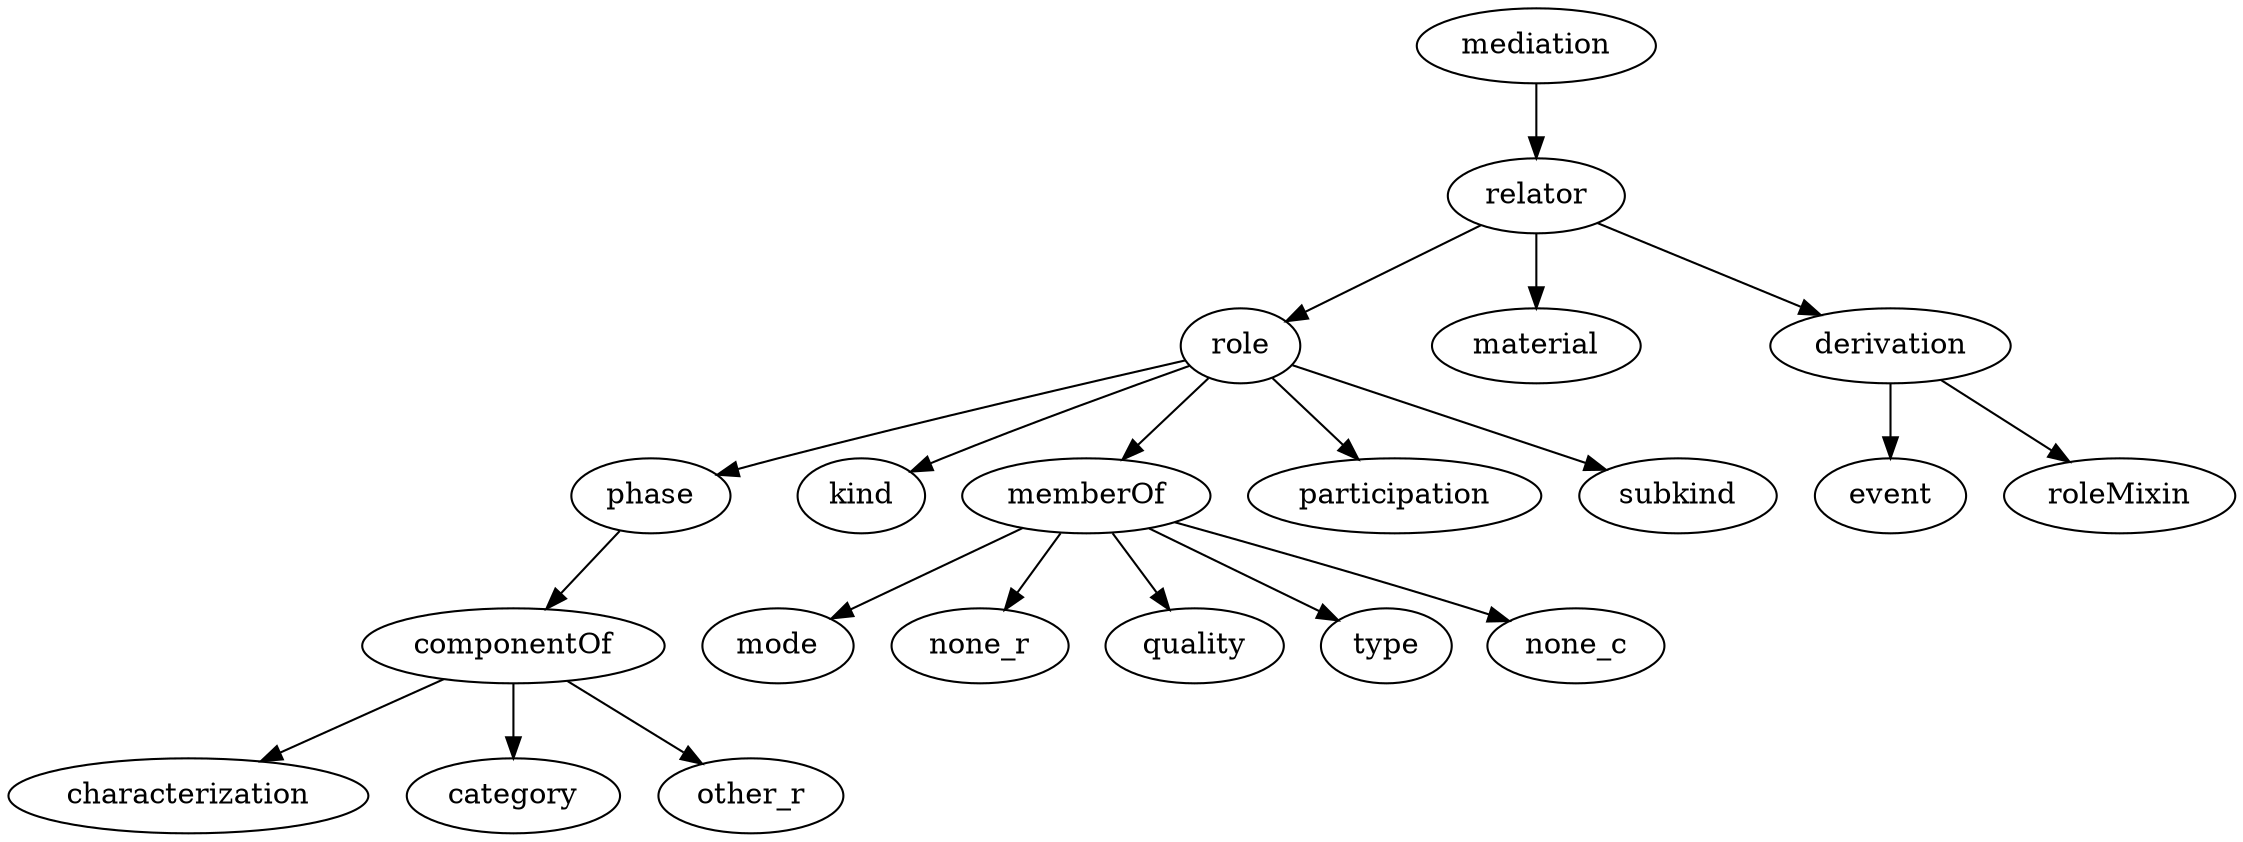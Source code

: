 strict digraph  {
mediation;
relator;
role;
material;
derivation;
phase;
kind;
memberOf;
participation;
subkind;
componentOf;
characterization;
category;
other_r;
mode;
none_r;
quality;
type;
none_c;
event;
roleMixin;
mediation -> relator;
relator -> role;
relator -> material;
relator -> derivation;
role -> phase;
role -> kind;
role -> memberOf;
role -> participation;
role -> subkind;
derivation -> event;
derivation -> roleMixin;
phase -> componentOf;
memberOf -> mode;
memberOf -> none_r;
memberOf -> quality;
memberOf -> type;
memberOf -> none_c;
componentOf -> characterization;
componentOf -> category;
componentOf -> other_r;
}

